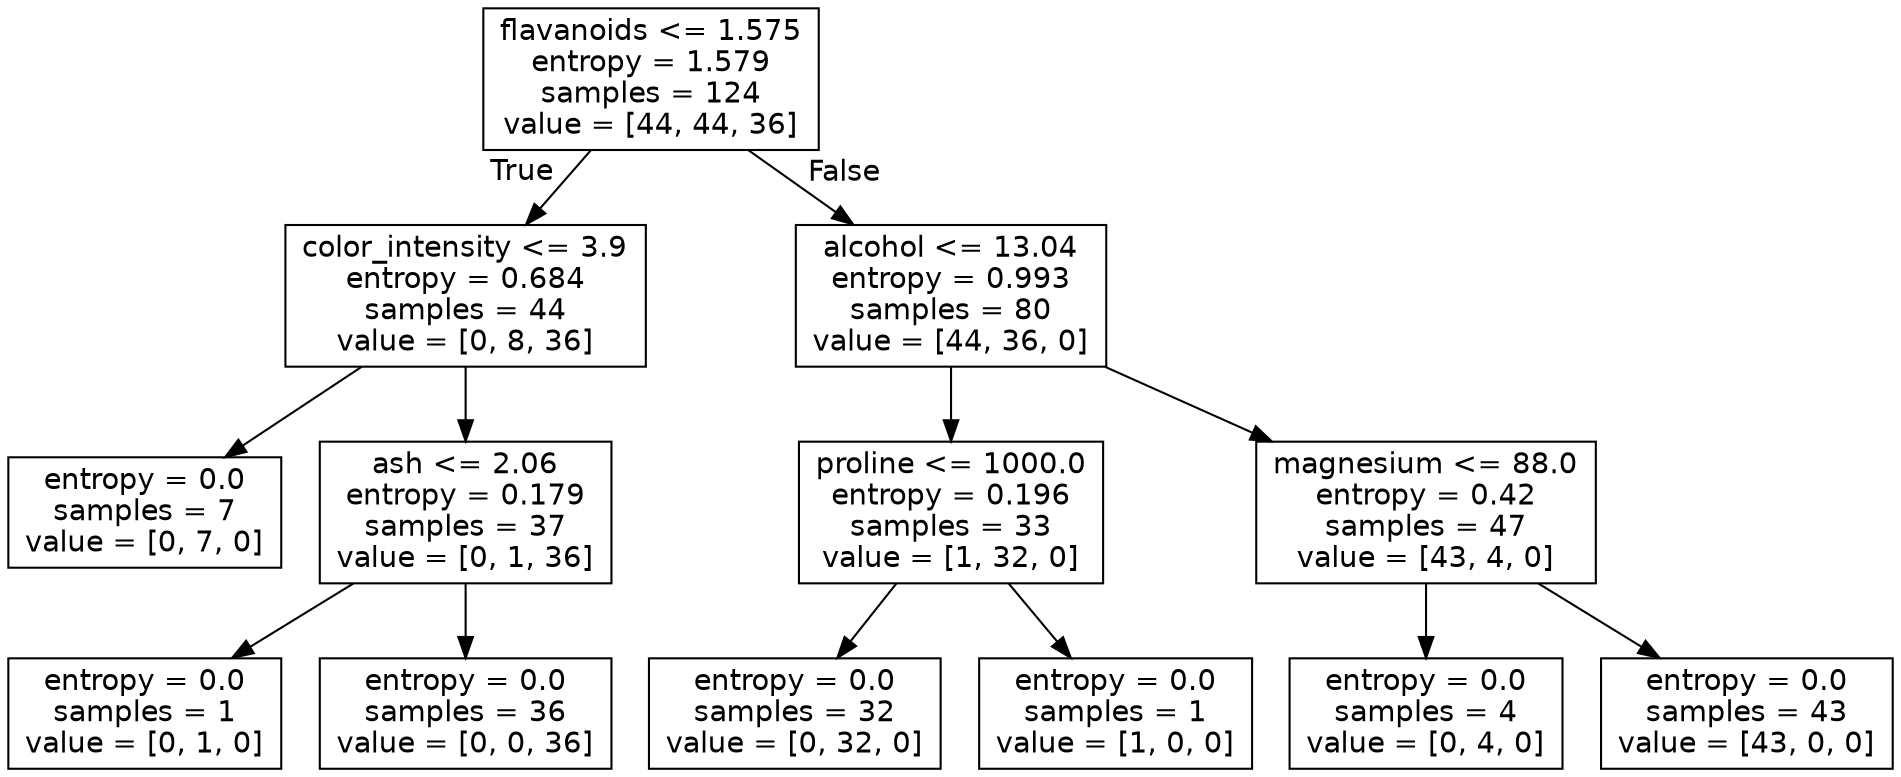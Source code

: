digraph Tree {
node [shape=box, fontname="helvetica"] ;
edge [fontname="helvetica"] ;
0 [label="flavanoids <= 1.575\nentropy = 1.579\nsamples = 124\nvalue = [44, 44, 36]"] ;
1 [label="color_intensity <= 3.9\nentropy = 0.684\nsamples = 44\nvalue = [0, 8, 36]"] ;
0 -> 1 [labeldistance=2.5, labelangle=45, headlabel="True"] ;
2 [label="entropy = 0.0\nsamples = 7\nvalue = [0, 7, 0]"] ;
1 -> 2 ;
3 [label="ash <= 2.06\nentropy = 0.179\nsamples = 37\nvalue = [0, 1, 36]"] ;
1 -> 3 ;
4 [label="entropy = 0.0\nsamples = 1\nvalue = [0, 1, 0]"] ;
3 -> 4 ;
5 [label="entropy = 0.0\nsamples = 36\nvalue = [0, 0, 36]"] ;
3 -> 5 ;
6 [label="alcohol <= 13.04\nentropy = 0.993\nsamples = 80\nvalue = [44, 36, 0]"] ;
0 -> 6 [labeldistance=2.5, labelangle=-45, headlabel="False"] ;
7 [label="proline <= 1000.0\nentropy = 0.196\nsamples = 33\nvalue = [1, 32, 0]"] ;
6 -> 7 ;
8 [label="entropy = 0.0\nsamples = 32\nvalue = [0, 32, 0]"] ;
7 -> 8 ;
9 [label="entropy = 0.0\nsamples = 1\nvalue = [1, 0, 0]"] ;
7 -> 9 ;
10 [label="magnesium <= 88.0\nentropy = 0.42\nsamples = 47\nvalue = [43, 4, 0]"] ;
6 -> 10 ;
11 [label="entropy = 0.0\nsamples = 4\nvalue = [0, 4, 0]"] ;
10 -> 11 ;
12 [label="entropy = 0.0\nsamples = 43\nvalue = [43, 0, 0]"] ;
10 -> 12 ;
}